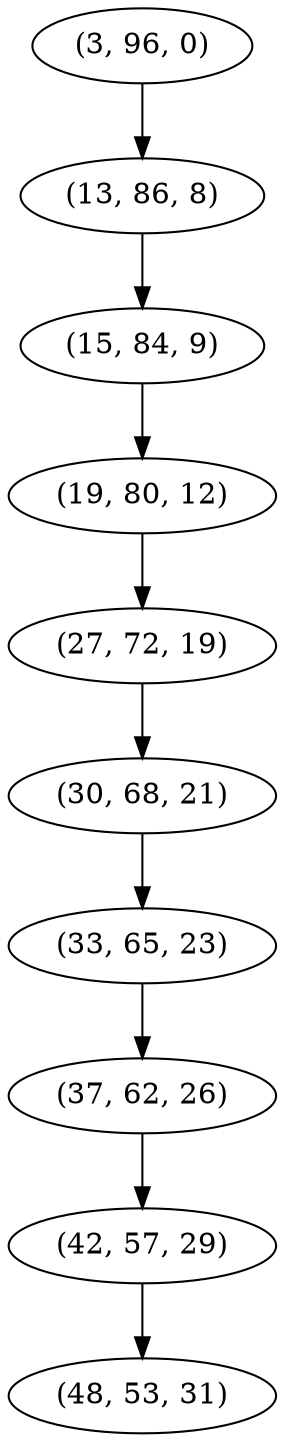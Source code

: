 digraph tree {
    "(3, 96, 0)";
    "(13, 86, 8)";
    "(15, 84, 9)";
    "(19, 80, 12)";
    "(27, 72, 19)";
    "(30, 68, 21)";
    "(33, 65, 23)";
    "(37, 62, 26)";
    "(42, 57, 29)";
    "(48, 53, 31)";
    "(3, 96, 0)" -> "(13, 86, 8)";
    "(13, 86, 8)" -> "(15, 84, 9)";
    "(15, 84, 9)" -> "(19, 80, 12)";
    "(19, 80, 12)" -> "(27, 72, 19)";
    "(27, 72, 19)" -> "(30, 68, 21)";
    "(30, 68, 21)" -> "(33, 65, 23)";
    "(33, 65, 23)" -> "(37, 62, 26)";
    "(37, 62, 26)" -> "(42, 57, 29)";
    "(42, 57, 29)" -> "(48, 53, 31)";
}

